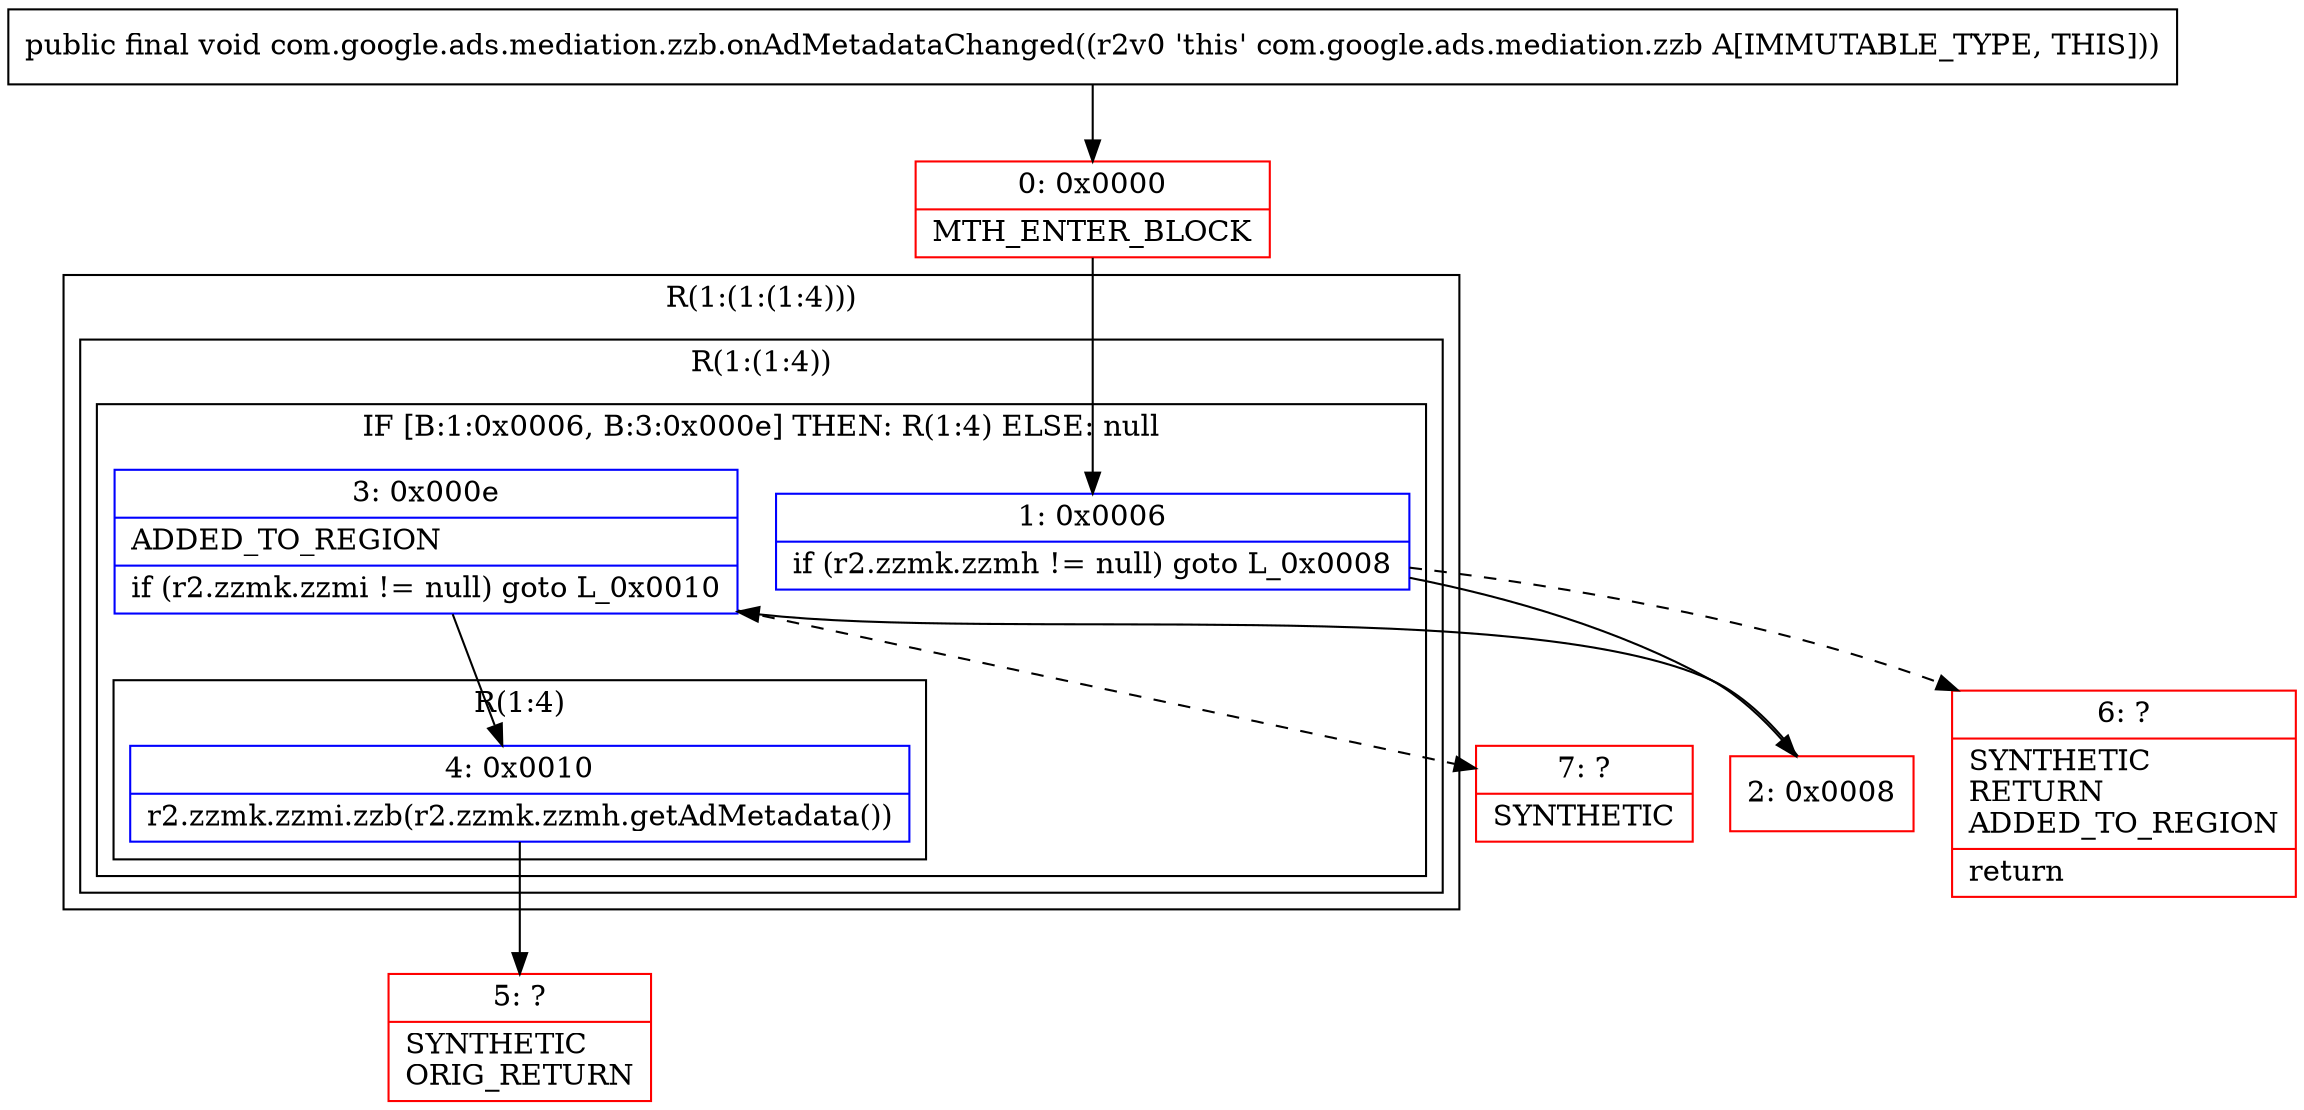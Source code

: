 digraph "CFG forcom.google.ads.mediation.zzb.onAdMetadataChanged()V" {
subgraph cluster_Region_924194672 {
label = "R(1:(1:(1:4)))";
node [shape=record,color=blue];
subgraph cluster_Region_68405145 {
label = "R(1:(1:4))";
node [shape=record,color=blue];
subgraph cluster_IfRegion_1987066531 {
label = "IF [B:1:0x0006, B:3:0x000e] THEN: R(1:4) ELSE: null";
node [shape=record,color=blue];
Node_1 [shape=record,label="{1\:\ 0x0006|if (r2.zzmk.zzmh != null) goto L_0x0008\l}"];
Node_3 [shape=record,label="{3\:\ 0x000e|ADDED_TO_REGION\l|if (r2.zzmk.zzmi != null) goto L_0x0010\l}"];
subgraph cluster_Region_58733320 {
label = "R(1:4)";
node [shape=record,color=blue];
Node_4 [shape=record,label="{4\:\ 0x0010|r2.zzmk.zzmi.zzb(r2.zzmk.zzmh.getAdMetadata())\l}"];
}
}
}
}
Node_0 [shape=record,color=red,label="{0\:\ 0x0000|MTH_ENTER_BLOCK\l}"];
Node_2 [shape=record,color=red,label="{2\:\ 0x0008}"];
Node_5 [shape=record,color=red,label="{5\:\ ?|SYNTHETIC\lORIG_RETURN\l}"];
Node_6 [shape=record,color=red,label="{6\:\ ?|SYNTHETIC\lRETURN\lADDED_TO_REGION\l|return\l}"];
Node_7 [shape=record,color=red,label="{7\:\ ?|SYNTHETIC\l}"];
MethodNode[shape=record,label="{public final void com.google.ads.mediation.zzb.onAdMetadataChanged((r2v0 'this' com.google.ads.mediation.zzb A[IMMUTABLE_TYPE, THIS])) }"];
MethodNode -> Node_0;
Node_1 -> Node_2;
Node_1 -> Node_6[style=dashed];
Node_3 -> Node_4;
Node_3 -> Node_7[style=dashed];
Node_4 -> Node_5;
Node_0 -> Node_1;
Node_2 -> Node_3;
}

